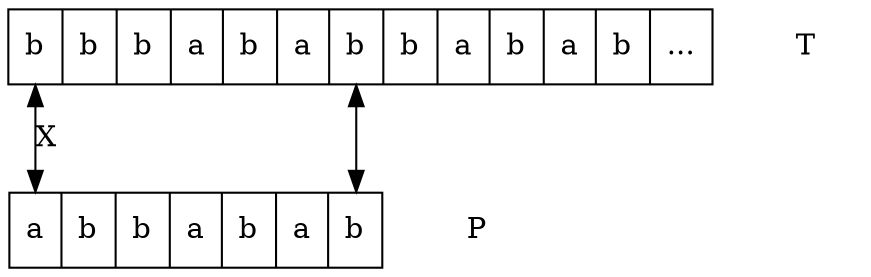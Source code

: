 digraph G{
	node[shape=record]
    w[label="<h> b|b|b|a|b|a|<r> b|b|a|b|a|b|..."];
    T[shape=plaintext];
    p[label="<h> a|b|b|a|b|a|<r> b"];
    P[shape=plaintext];
    //w:h->p:h[style=invis];
    w:h->p:h[dir=both, label="X"];
    w:r->p:r[dir=both];
    {rank=same w T}
    {rank=same p P}
}
